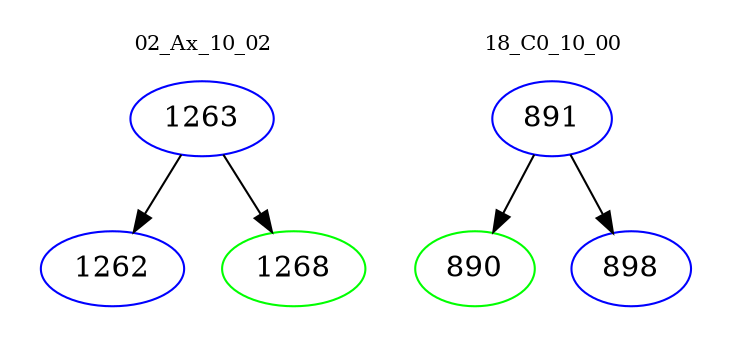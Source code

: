 digraph{
subgraph cluster_0 {
color = white
label = "02_Ax_10_02";
fontsize=10;
T0_1263 [label="1263", color="blue"]
T0_1263 -> T0_1262 [color="black"]
T0_1262 [label="1262", color="blue"]
T0_1263 -> T0_1268 [color="black"]
T0_1268 [label="1268", color="green"]
}
subgraph cluster_1 {
color = white
label = "18_C0_10_00";
fontsize=10;
T1_891 [label="891", color="blue"]
T1_891 -> T1_890 [color="black"]
T1_890 [label="890", color="green"]
T1_891 -> T1_898 [color="black"]
T1_898 [label="898", color="blue"]
}
}
